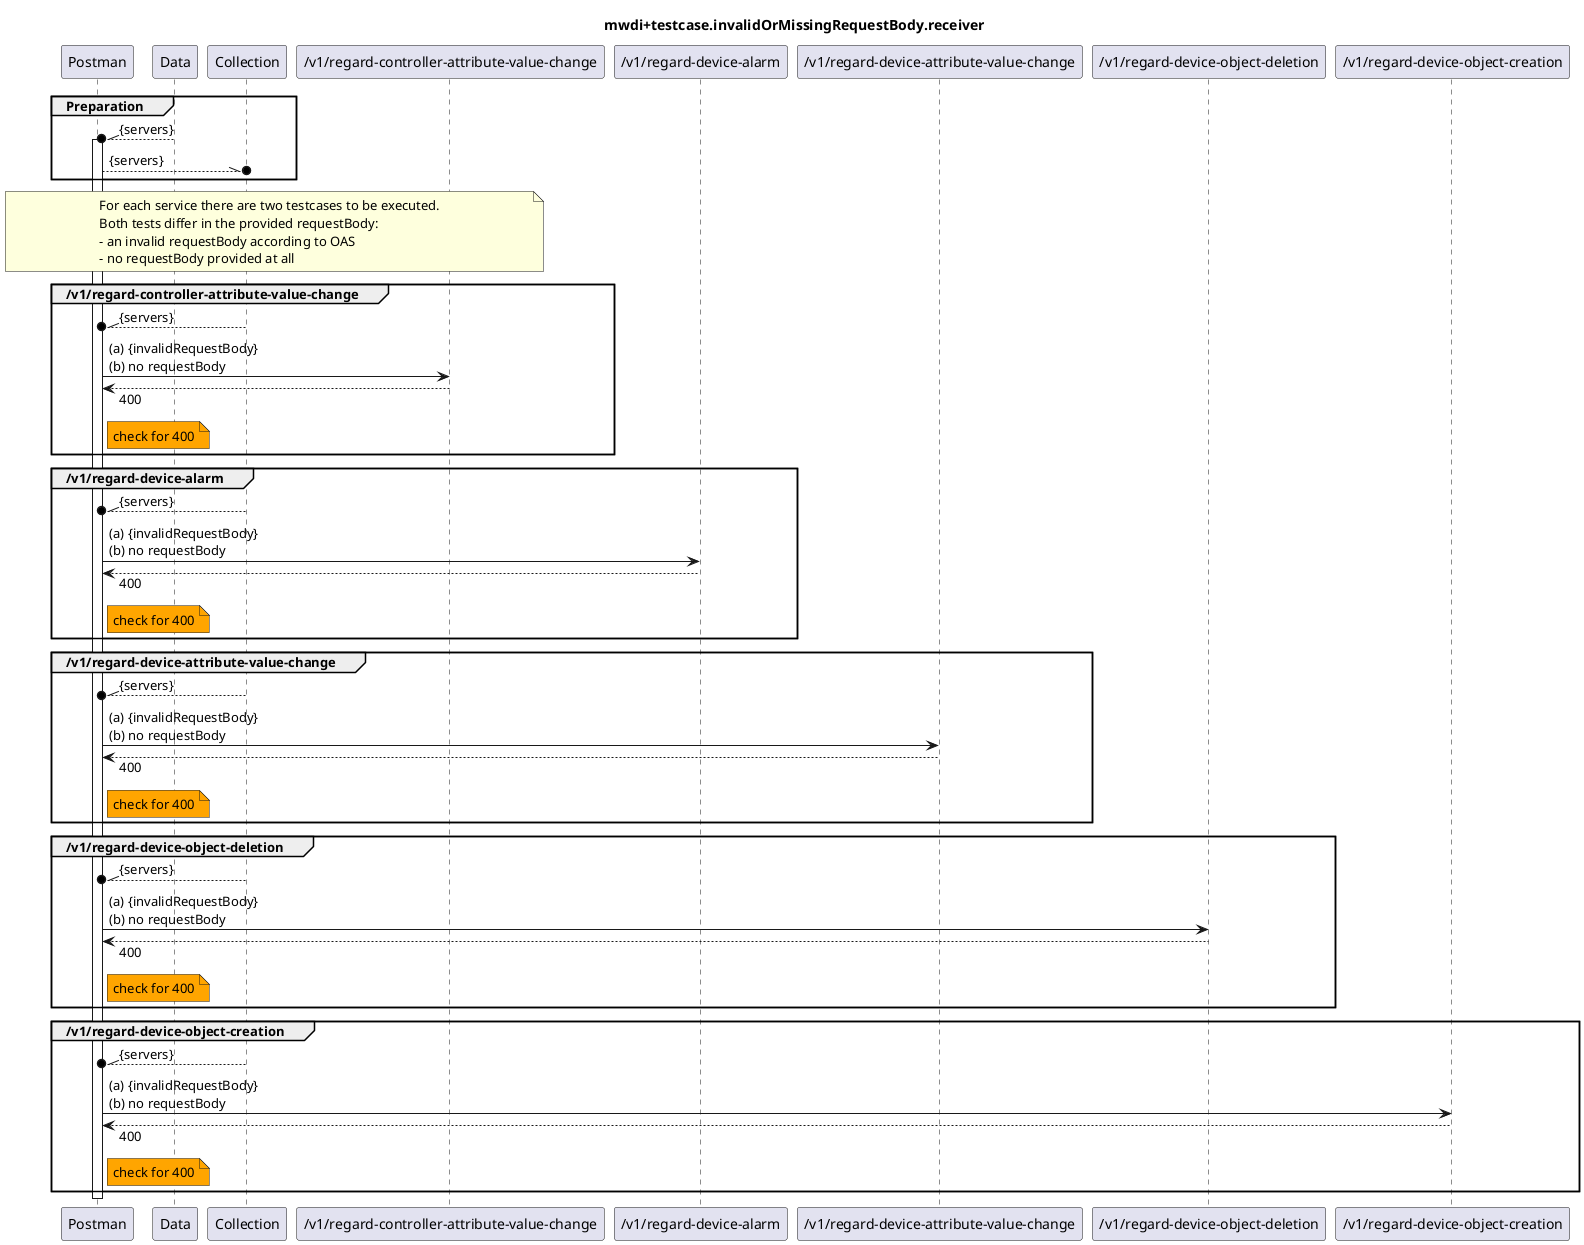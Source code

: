 @startuml mwdi+diagram.invalidOrMissingRequestBody.receiver
skinparam responseMessageBelowArrow true

title
mwdi+testcase.invalidOrMissingRequestBody.receiver
end title

participant "Postman" as Postman
participant "Data" as Data
participant "Collection" as Collection

participant "/v1/regard-controller-attribute-value-change" as RCAVC
participant "/v1/regard-device-alarm" as RDA
participant "/v1/regard-device-attribute-value-change" as RDAVC
participant "/v1/regard-device-object-deletion" as RDOD
participant "/v1/regard-device-object-creation" as RDOC

group Preparation
  Data --\\o Postman : {servers}
  activate Postman
  Postman --\\o Collection : {servers}
end

note over Postman, RCAVC
  For each service there are two testcases to be executed.
  Both tests differ in the provided requestBody:
  - an invalid requestBody according to OAS
  - no requestBody provided at all
end note


group /v1/regard-controller-attribute-value-change
  Collection --\\o Postman : {servers}
  Postman -> RCAVC : (a) {invalidRequestBody} \n(b) no requestBody
  Postman <-- RCAVC : 400
  note right Postman #Orange
    check for 400
  end note
end

group /v1/regard-device-alarm
  Collection --\\o Postman : {servers}
  Postman -> RDA : (a) {invalidRequestBody} \n(b) no requestBody
  Postman <-- RDA : 400
  note right Postman #Orange
    check for 400
  end note
end

group /v1/regard-device-attribute-value-change
  Collection --\\o Postman : {servers}
  Postman -> RDAVC : (a) {invalidRequestBody} \n(b) no requestBody
  Postman <-- RDAVC : 400
  note right Postman #Orange
    check for 400
  end note
end

group /v1/regard-device-object-deletion
  Collection --\\o Postman : {servers}
  Postman -> RDOD : (a) {invalidRequestBody} \n(b) no requestBody
  Postman <-- RDOD : 400
  note right Postman #Orange
    check for 400
  end note
end

group /v1/regard-device-object-creation
  Collection --\\o Postman : {servers}
  Postman -> RDOC : (a) {invalidRequestBody} \n(b) no requestBody
  Postman <-- RDOC : 400
  note right Postman #Orange
    check for 400
  end note
end

deactivate Postman

@enduml
